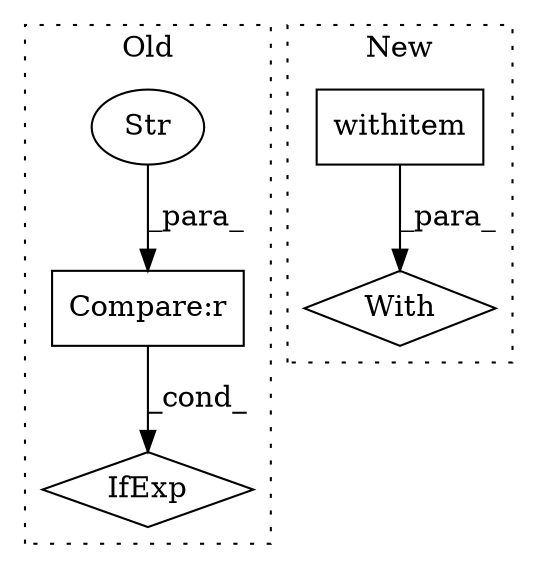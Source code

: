 digraph G {
subgraph cluster0 {
1 [label="IfExp" a="51" s="13477,13500" l="4,6" shape="diamond"];
4 [label="Compare:r" a="40" s="13481" l="19" shape="box"];
5 [label="Str" a="66" s="13494" l="6" shape="ellipse"];
label = "Old";
style="dotted";
}
subgraph cluster1 {
2 [label="With" a="39" s="27412,27430" l="5,101" shape="diamond"];
3 [label="withitem" a="49" s="27417" l="13" shape="box"];
label = "New";
style="dotted";
}
3 -> 2 [label="_para_"];
4 -> 1 [label="_cond_"];
5 -> 4 [label="_para_"];
}
